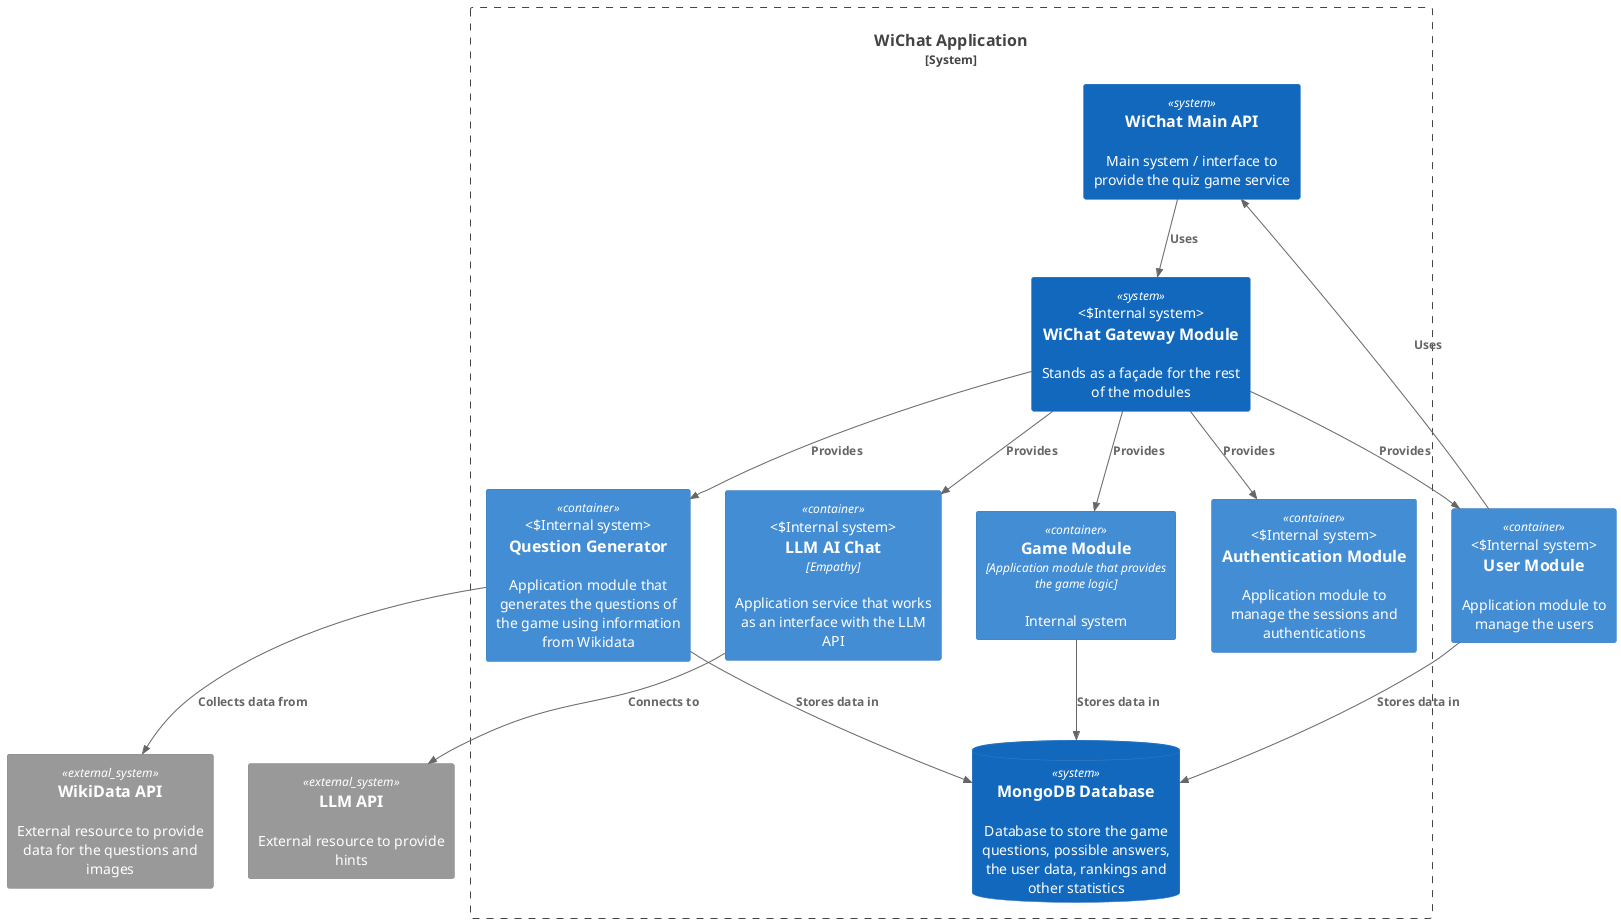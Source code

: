 @startuml C4_Business_Context_Diagram
!include <C4/C4_Container>

top to bottom direction

Person(user, "User")
System_Boundary(quizGame, "WiChat Application") {
    System(wichat, "WiChat Main API", "Main system / interface to provide the quiz game service")
    System(gateway, "WiChat Gateway Module", "Stands as a façade for the rest of the modules", "Internal system")
    Container(llmChat, "LLM AI Chat", "Empathy", "Application service that works as an interface with the LLM API", "Internal system")
    Container(auth, "Authentication Module", "", "Application module to manage the sessions and authentications", "Internal system")
    Container(user, "User Module", "", "Application module to manage the users", "Internal system")
    Container(gameService, "Game Module", "Application module that provides the game logic", "Internal system")
    Container(questionGen, "Question Generator", "", "Application module that generates the questions of the game using information from Wikidata", "Internal system")
    SystemDb(mongodb, "MongoDB Database", "Database to store the game questions, possible answers, the user data, rankings and other statistics")    
}
System_Ext(wikidata, "WikiData API", "External resource to provide data for the questions and images")
System_Ext(llm, "LLM API", "External resource to provide hints")

Rel(user, wichat, "Uses")
Rel(wichat, gateway, "Uses")
Rel(gateway, llmChat, "Provides")
Rel(gateway, auth, "Provides")
Rel(gateway, user, "Provides")
Rel(gateway, questionGen, "Provides")
Rel(gateway, gameService, "Provides")
Rel(llmChat, llm, "Connects to")
Rel(user, mongodb, "Stores data in")
Rel(questionGen, mongodb, "Stores data in")
Rel(gameService, mongodb, "Stores data in")
Rel(questionGen, wikidata, "Collects data from")

@enduml
